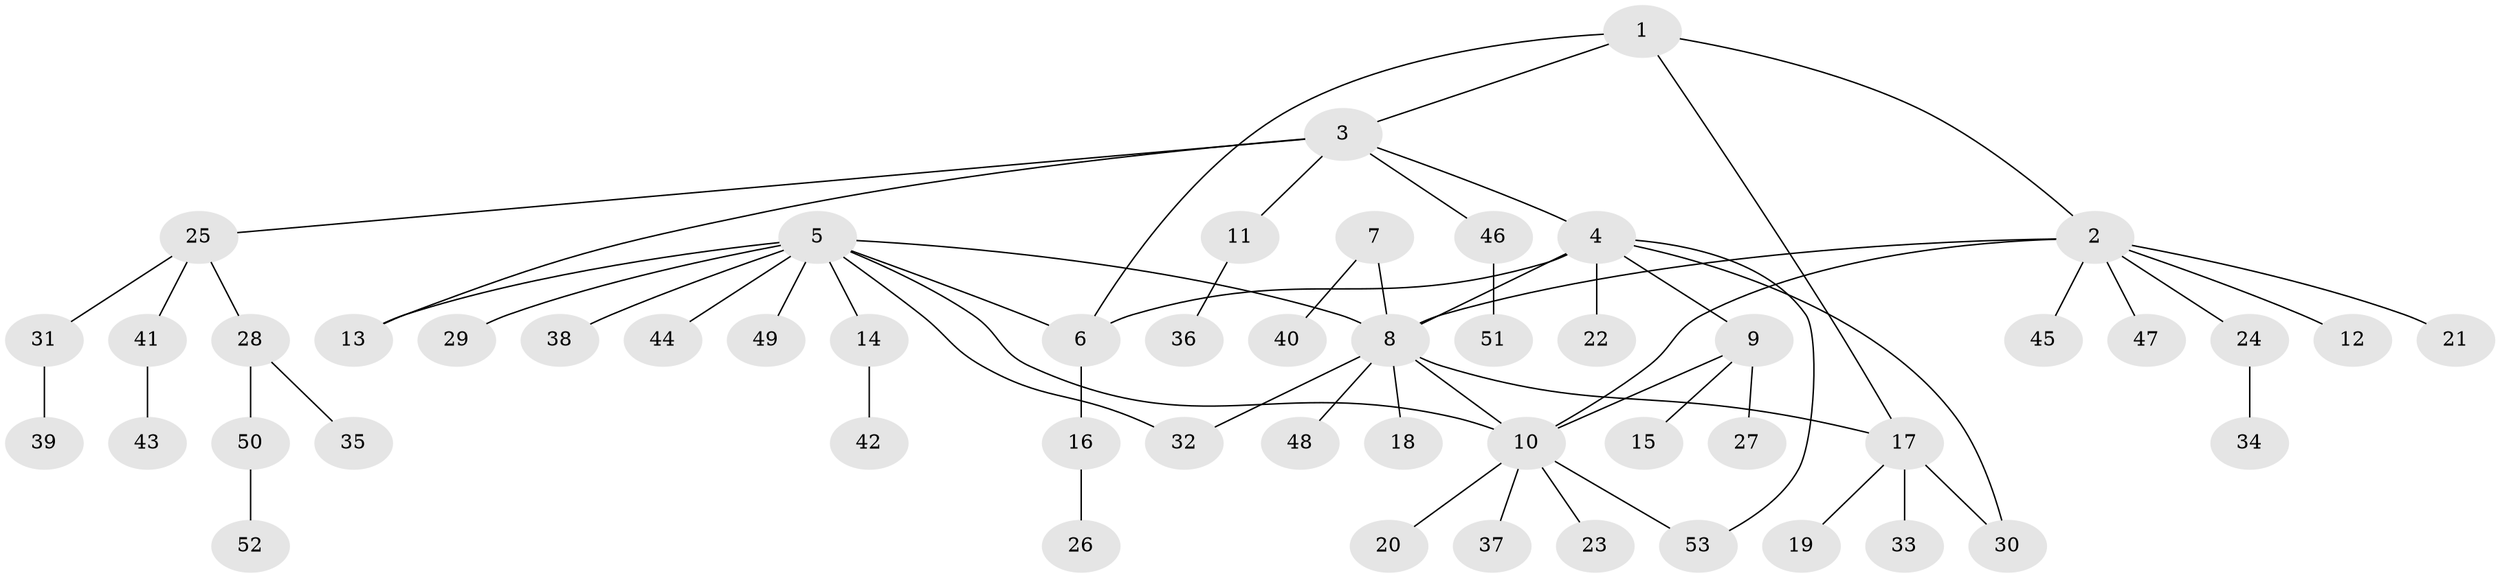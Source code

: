// coarse degree distribution, {7: 0.08108108108108109, 8: 0.02702702702702703, 9: 0.05405405405405406, 3: 0.05405405405405406, 1: 0.6216216216216216, 2: 0.10810810810810811, 4: 0.05405405405405406}
// Generated by graph-tools (version 1.1) at 2025/52/02/27/25 19:52:19]
// undirected, 53 vertices, 63 edges
graph export_dot {
graph [start="1"]
  node [color=gray90,style=filled];
  1;
  2;
  3;
  4;
  5;
  6;
  7;
  8;
  9;
  10;
  11;
  12;
  13;
  14;
  15;
  16;
  17;
  18;
  19;
  20;
  21;
  22;
  23;
  24;
  25;
  26;
  27;
  28;
  29;
  30;
  31;
  32;
  33;
  34;
  35;
  36;
  37;
  38;
  39;
  40;
  41;
  42;
  43;
  44;
  45;
  46;
  47;
  48;
  49;
  50;
  51;
  52;
  53;
  1 -- 2;
  1 -- 3;
  1 -- 6;
  1 -- 17;
  2 -- 8;
  2 -- 10;
  2 -- 12;
  2 -- 21;
  2 -- 24;
  2 -- 45;
  2 -- 47;
  3 -- 4;
  3 -- 11;
  3 -- 13;
  3 -- 25;
  3 -- 46;
  4 -- 6;
  4 -- 8;
  4 -- 9;
  4 -- 22;
  4 -- 30;
  4 -- 53;
  5 -- 6;
  5 -- 8;
  5 -- 10;
  5 -- 13;
  5 -- 14;
  5 -- 29;
  5 -- 32;
  5 -- 38;
  5 -- 44;
  5 -- 49;
  6 -- 16;
  7 -- 8;
  7 -- 40;
  8 -- 10;
  8 -- 17;
  8 -- 18;
  8 -- 32;
  8 -- 48;
  9 -- 10;
  9 -- 15;
  9 -- 27;
  10 -- 20;
  10 -- 23;
  10 -- 37;
  10 -- 53;
  11 -- 36;
  14 -- 42;
  16 -- 26;
  17 -- 19;
  17 -- 30;
  17 -- 33;
  24 -- 34;
  25 -- 28;
  25 -- 31;
  25 -- 41;
  28 -- 35;
  28 -- 50;
  31 -- 39;
  41 -- 43;
  46 -- 51;
  50 -- 52;
}
